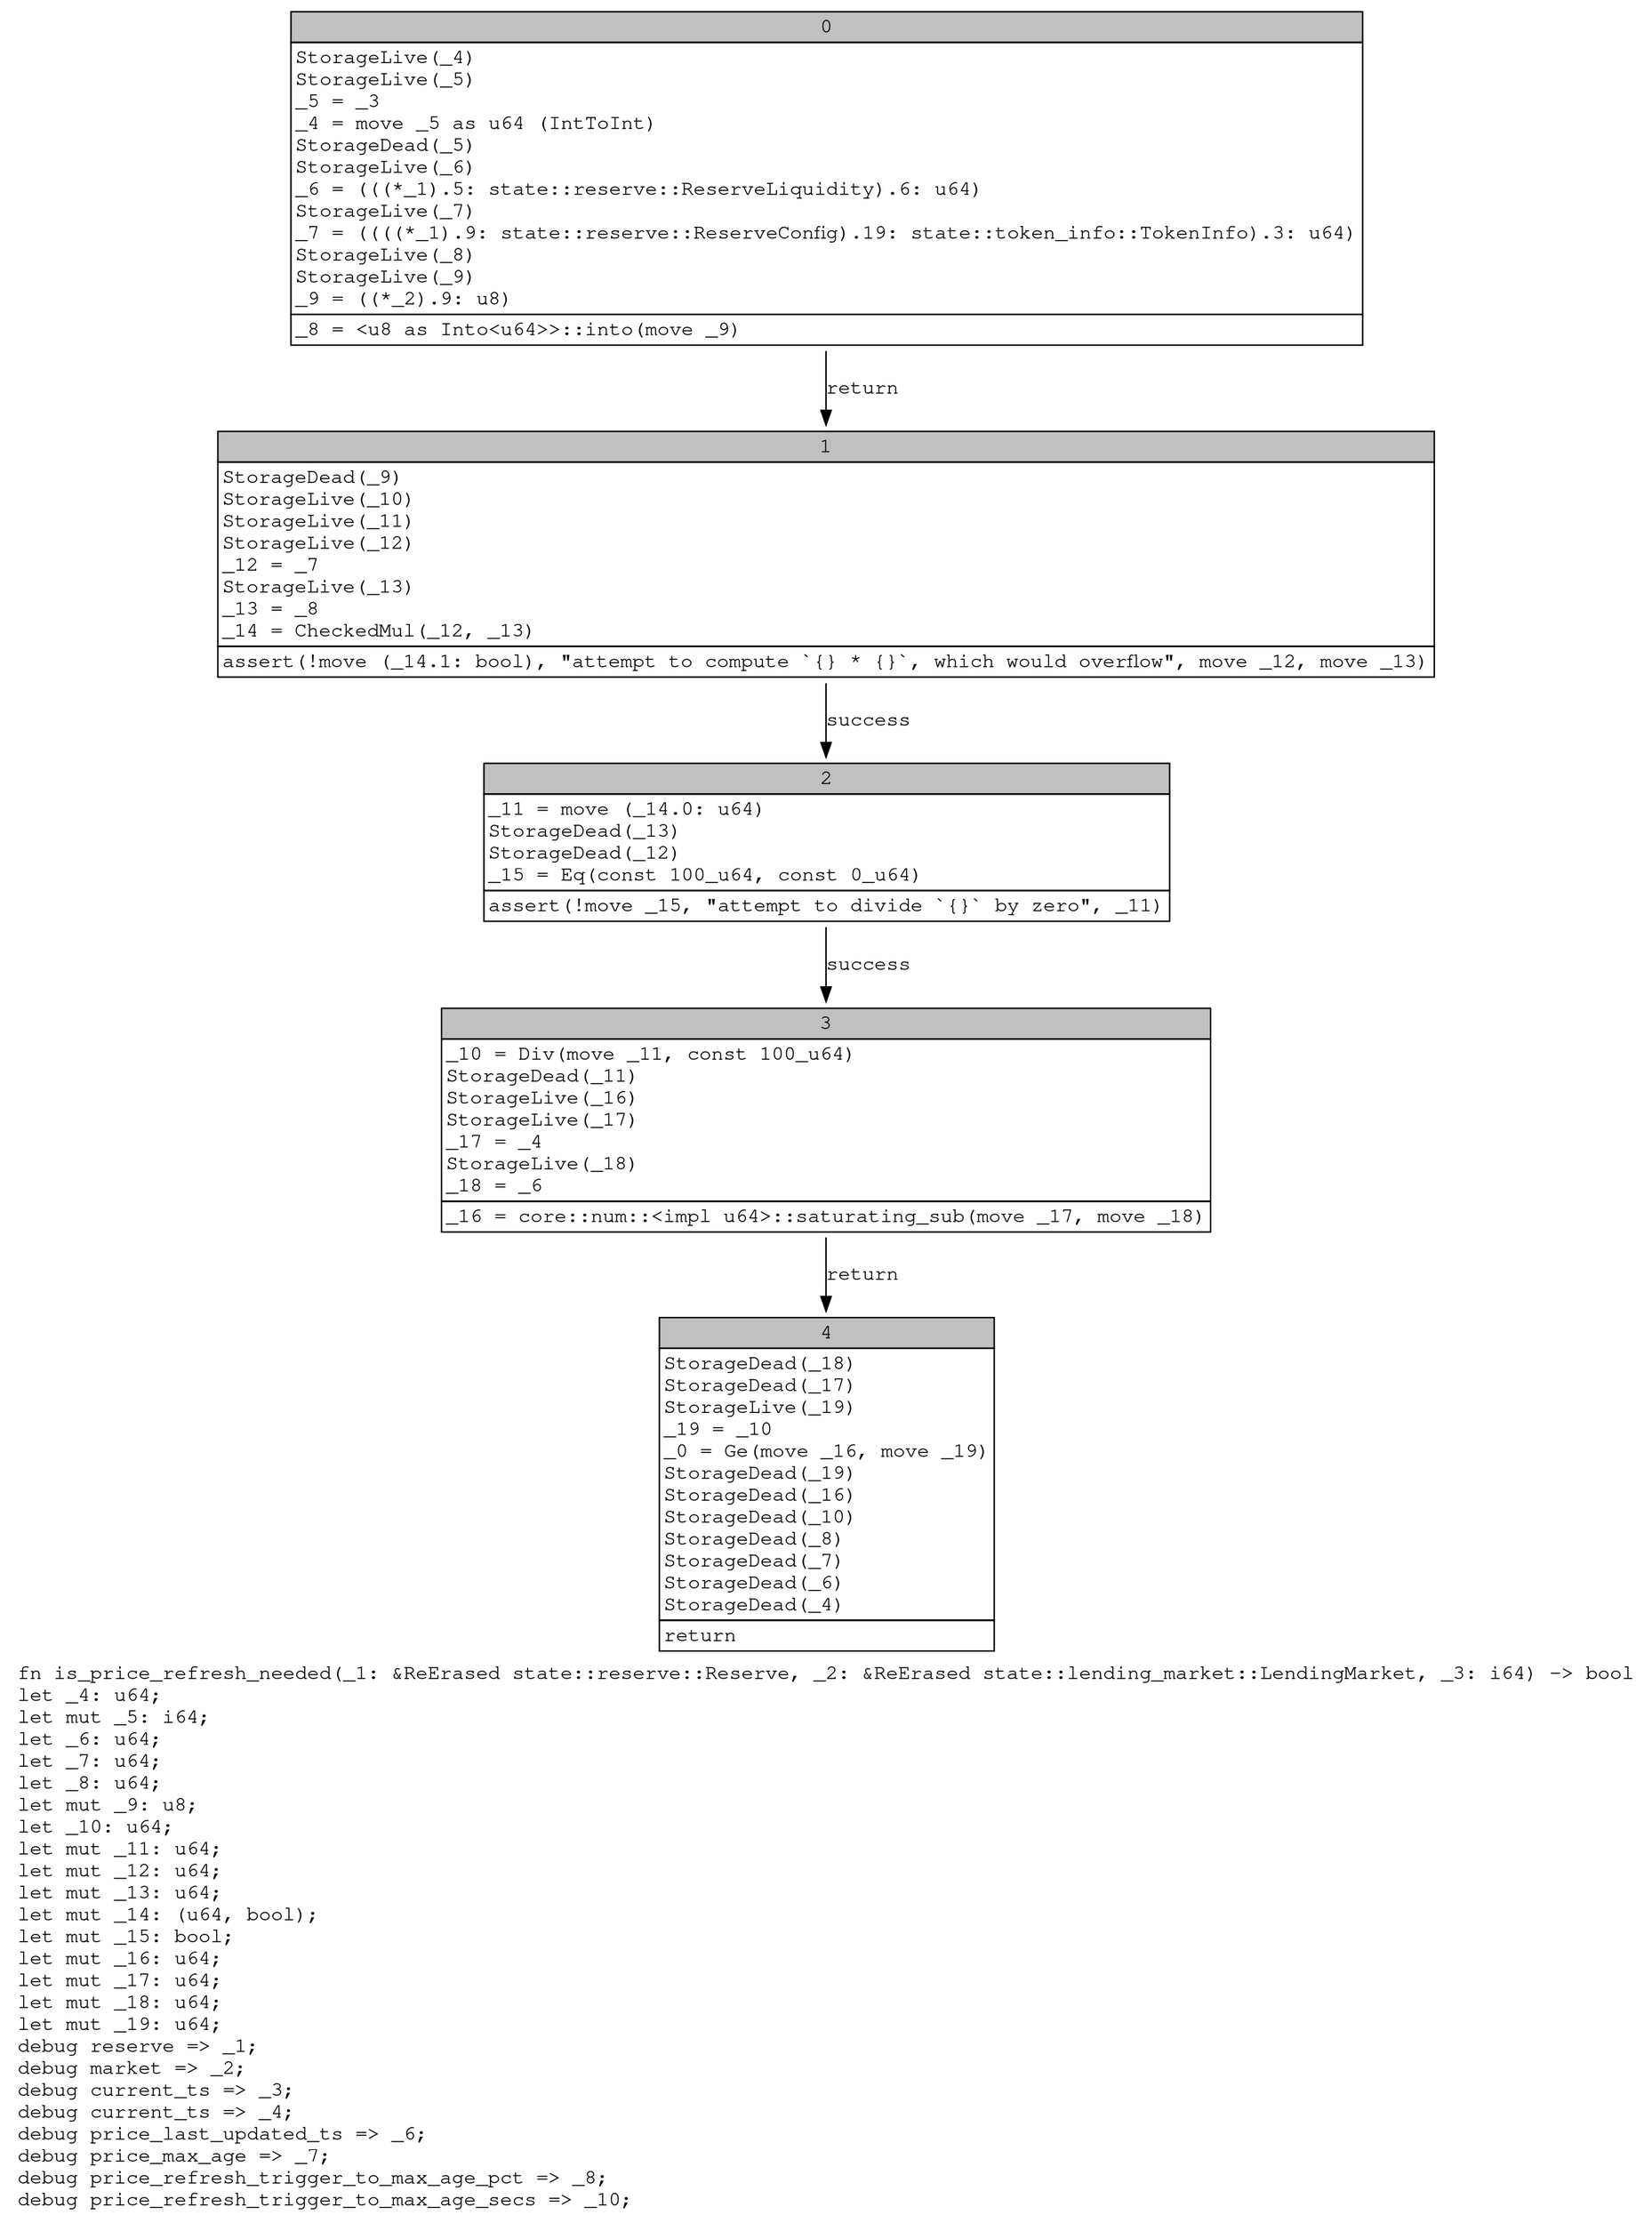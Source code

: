 digraph Mir_0_1280 {
    graph [fontname="Courier, monospace"];
    node [fontname="Courier, monospace"];
    edge [fontname="Courier, monospace"];
    label=<fn is_price_refresh_needed(_1: &amp;ReErased state::reserve::Reserve, _2: &amp;ReErased state::lending_market::LendingMarket, _3: i64) -&gt; bool<br align="left"/>let _4: u64;<br align="left"/>let mut _5: i64;<br align="left"/>let _6: u64;<br align="left"/>let _7: u64;<br align="left"/>let _8: u64;<br align="left"/>let mut _9: u8;<br align="left"/>let _10: u64;<br align="left"/>let mut _11: u64;<br align="left"/>let mut _12: u64;<br align="left"/>let mut _13: u64;<br align="left"/>let mut _14: (u64, bool);<br align="left"/>let mut _15: bool;<br align="left"/>let mut _16: u64;<br align="left"/>let mut _17: u64;<br align="left"/>let mut _18: u64;<br align="left"/>let mut _19: u64;<br align="left"/>debug reserve =&gt; _1;<br align="left"/>debug market =&gt; _2;<br align="left"/>debug current_ts =&gt; _3;<br align="left"/>debug current_ts =&gt; _4;<br align="left"/>debug price_last_updated_ts =&gt; _6;<br align="left"/>debug price_max_age =&gt; _7;<br align="left"/>debug price_refresh_trigger_to_max_age_pct =&gt; _8;<br align="left"/>debug price_refresh_trigger_to_max_age_secs =&gt; _10;<br align="left"/>>;
    bb0__0_1280 [shape="none", label=<<table border="0" cellborder="1" cellspacing="0"><tr><td bgcolor="gray" align="center" colspan="1">0</td></tr><tr><td align="left" balign="left">StorageLive(_4)<br/>StorageLive(_5)<br/>_5 = _3<br/>_4 = move _5 as u64 (IntToInt)<br/>StorageDead(_5)<br/>StorageLive(_6)<br/>_6 = (((*_1).5: state::reserve::ReserveLiquidity).6: u64)<br/>StorageLive(_7)<br/>_7 = ((((*_1).9: state::reserve::ReserveConfig).19: state::token_info::TokenInfo).3: u64)<br/>StorageLive(_8)<br/>StorageLive(_9)<br/>_9 = ((*_2).9: u8)<br/></td></tr><tr><td align="left">_8 = &lt;u8 as Into&lt;u64&gt;&gt;::into(move _9)</td></tr></table>>];
    bb1__0_1280 [shape="none", label=<<table border="0" cellborder="1" cellspacing="0"><tr><td bgcolor="gray" align="center" colspan="1">1</td></tr><tr><td align="left" balign="left">StorageDead(_9)<br/>StorageLive(_10)<br/>StorageLive(_11)<br/>StorageLive(_12)<br/>_12 = _7<br/>StorageLive(_13)<br/>_13 = _8<br/>_14 = CheckedMul(_12, _13)<br/></td></tr><tr><td align="left">assert(!move (_14.1: bool), &quot;attempt to compute `{} * {}`, which would overflow&quot;, move _12, move _13)</td></tr></table>>];
    bb2__0_1280 [shape="none", label=<<table border="0" cellborder="1" cellspacing="0"><tr><td bgcolor="gray" align="center" colspan="1">2</td></tr><tr><td align="left" balign="left">_11 = move (_14.0: u64)<br/>StorageDead(_13)<br/>StorageDead(_12)<br/>_15 = Eq(const 100_u64, const 0_u64)<br/></td></tr><tr><td align="left">assert(!move _15, &quot;attempt to divide `{}` by zero&quot;, _11)</td></tr></table>>];
    bb3__0_1280 [shape="none", label=<<table border="0" cellborder="1" cellspacing="0"><tr><td bgcolor="gray" align="center" colspan="1">3</td></tr><tr><td align="left" balign="left">_10 = Div(move _11, const 100_u64)<br/>StorageDead(_11)<br/>StorageLive(_16)<br/>StorageLive(_17)<br/>_17 = _4<br/>StorageLive(_18)<br/>_18 = _6<br/></td></tr><tr><td align="left">_16 = core::num::&lt;impl u64&gt;::saturating_sub(move _17, move _18)</td></tr></table>>];
    bb4__0_1280 [shape="none", label=<<table border="0" cellborder="1" cellspacing="0"><tr><td bgcolor="gray" align="center" colspan="1">4</td></tr><tr><td align="left" balign="left">StorageDead(_18)<br/>StorageDead(_17)<br/>StorageLive(_19)<br/>_19 = _10<br/>_0 = Ge(move _16, move _19)<br/>StorageDead(_19)<br/>StorageDead(_16)<br/>StorageDead(_10)<br/>StorageDead(_8)<br/>StorageDead(_7)<br/>StorageDead(_6)<br/>StorageDead(_4)<br/></td></tr><tr><td align="left">return</td></tr></table>>];
    bb0__0_1280 -> bb1__0_1280 [label="return"];
    bb1__0_1280 -> bb2__0_1280 [label="success"];
    bb2__0_1280 -> bb3__0_1280 [label="success"];
    bb3__0_1280 -> bb4__0_1280 [label="return"];
}
